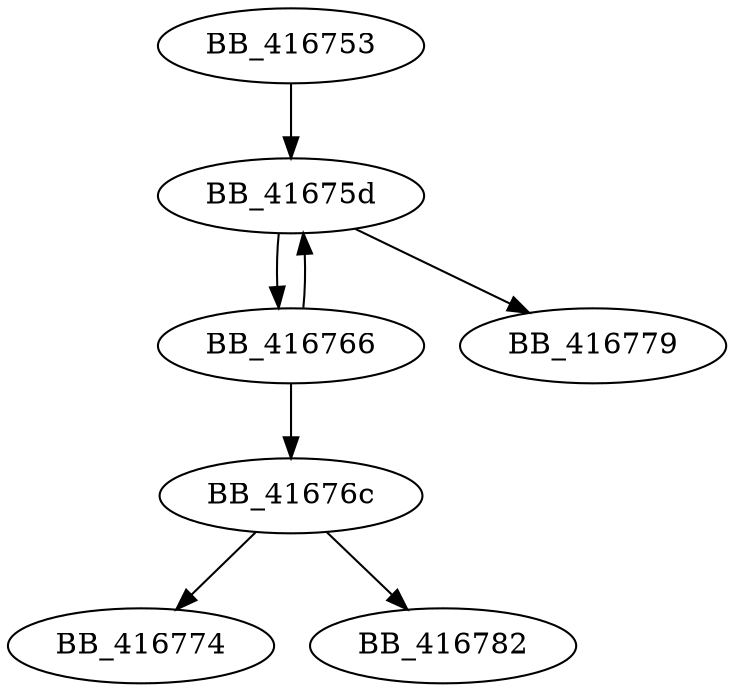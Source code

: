 DiGraph __get_errno_from_oserr{
BB_416753->BB_41675d
BB_41675d->BB_416766
BB_41675d->BB_416779
BB_416766->BB_41675d
BB_416766->BB_41676c
BB_41676c->BB_416774
BB_41676c->BB_416782
}
